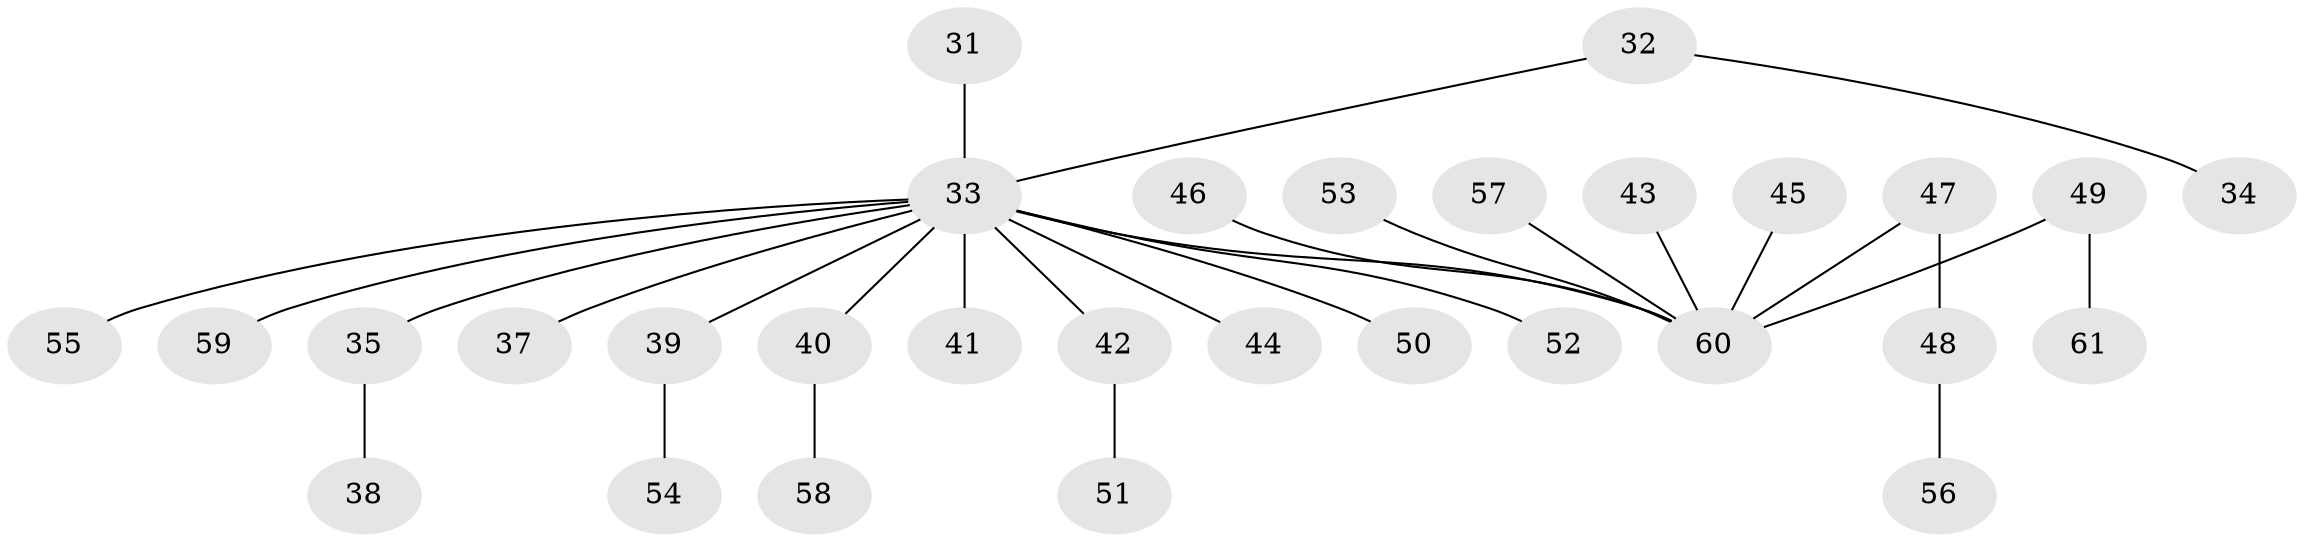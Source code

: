 // original degree distribution, {4: 0.08196721311475409, 7: 0.01639344262295082, 2: 0.3114754098360656, 3: 0.08196721311475409, 5: 0.01639344262295082, 1: 0.47540983606557374, 6: 0.01639344262295082}
// Generated by graph-tools (version 1.1) at 2025/52/03/09/25 04:52:33]
// undirected, 30 vertices, 29 edges
graph export_dot {
graph [start="1"]
  node [color=gray90,style=filled];
  31;
  32;
  33 [super="+19+22+20+23+25+26+27+28"];
  34;
  35;
  37;
  38;
  39;
  40;
  41;
  42;
  43;
  44;
  45;
  46;
  47;
  48;
  49;
  50;
  51;
  52;
  53;
  54;
  55;
  56;
  57;
  58;
  59;
  60 [super="+30+36"];
  61;
  31 -- 33;
  32 -- 34;
  32 -- 33;
  33 -- 39;
  33 -- 41;
  33 -- 52;
  33 -- 55;
  33 -- 44;
  33 -- 35;
  33 -- 37;
  33 -- 40;
  33 -- 42;
  33 -- 60;
  33 -- 50;
  33 -- 59;
  35 -- 38;
  39 -- 54;
  40 -- 58;
  42 -- 51;
  43 -- 60;
  45 -- 60;
  46 -- 60;
  47 -- 48;
  47 -- 60;
  48 -- 56;
  49 -- 61;
  49 -- 60;
  53 -- 60;
  57 -- 60;
}
